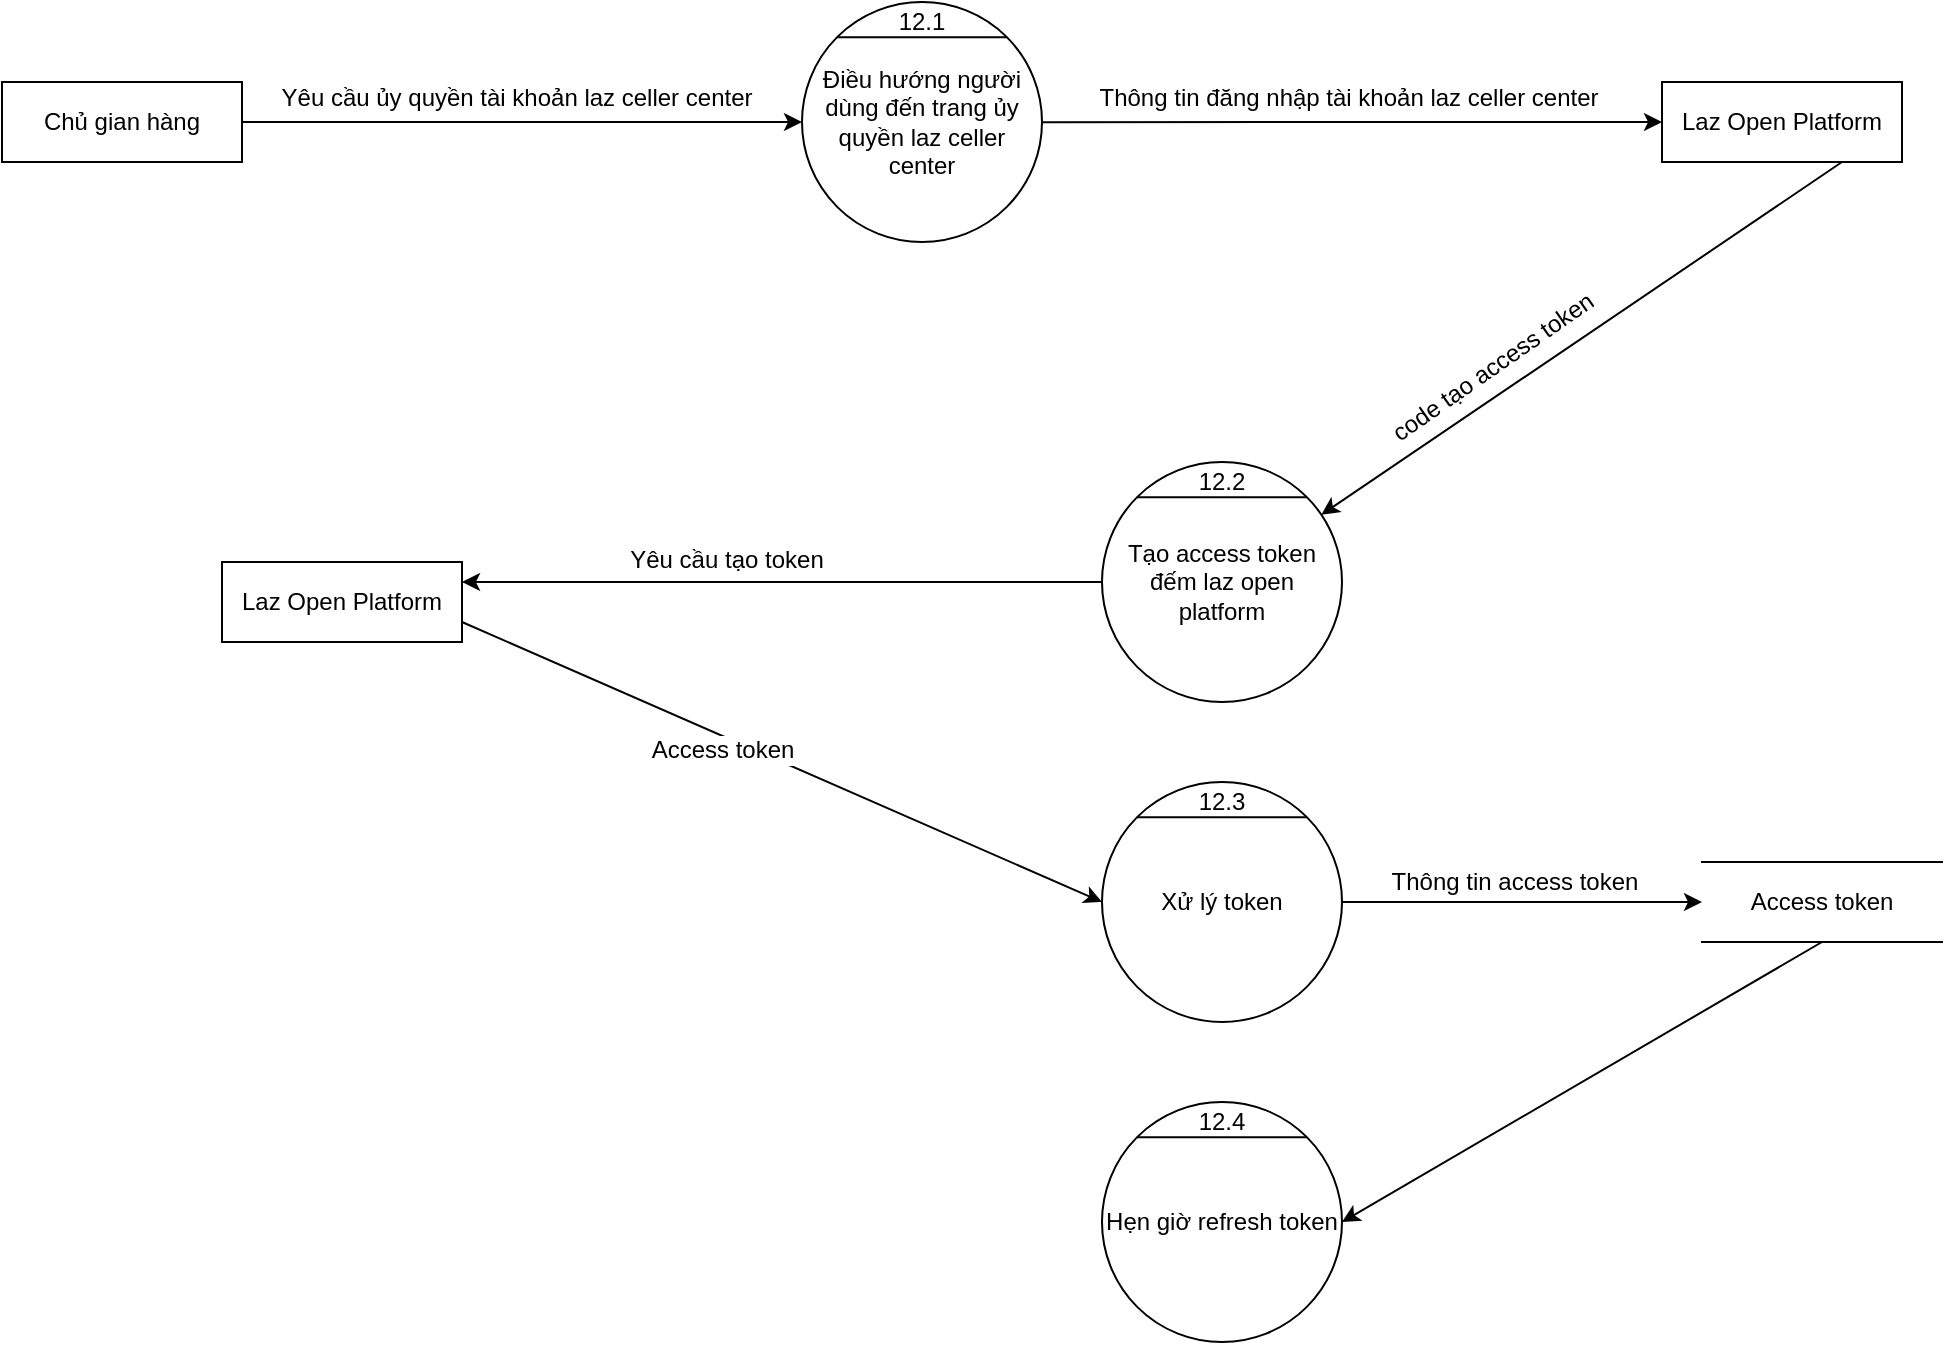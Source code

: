 <mxfile version="13.9.2" type="github">
  <diagram id="SLStGJWWbtIfWfqQh3Ac" name="Page-1">
    <mxGraphModel dx="942" dy="525" grid="1" gridSize="10" guides="1" tooltips="1" connect="1" arrows="1" fold="1" page="1" pageScale="1" pageWidth="850" pageHeight="1100" math="0" shadow="0">
      <root>
        <mxCell id="0" />
        <mxCell id="1" parent="0" />
        <mxCell id="R5PGrLvmycQfad8IWAgw-1" value="Chủ gian hàng" style="rounded=0;whiteSpace=wrap;html=1;" vertex="1" parent="1">
          <mxGeometry x="10" y="90" width="120" height="40" as="geometry" />
        </mxCell>
        <mxCell id="R5PGrLvmycQfad8IWAgw-5" value="" style="group" vertex="1" connectable="0" parent="1">
          <mxGeometry x="410" y="50" width="120" height="120" as="geometry" />
        </mxCell>
        <mxCell id="R5PGrLvmycQfad8IWAgw-2" value="Điều hướng người dùng đến trang ủy quyền laz celler center" style="ellipse;whiteSpace=wrap;html=1;aspect=fixed;" vertex="1" parent="R5PGrLvmycQfad8IWAgw-5">
          <mxGeometry width="120" height="120" as="geometry" />
        </mxCell>
        <mxCell id="R5PGrLvmycQfad8IWAgw-3" value="" style="endArrow=none;html=1;exitX=0;exitY=0;exitDx=0;exitDy=0;entryX=1;entryY=0;entryDx=0;entryDy=0;" edge="1" parent="R5PGrLvmycQfad8IWAgw-5" source="R5PGrLvmycQfad8IWAgw-2" target="R5PGrLvmycQfad8IWAgw-2">
          <mxGeometry width="50" height="50" relative="1" as="geometry">
            <mxPoint x="-110" y="110" as="sourcePoint" />
            <mxPoint x="-60" y="60" as="targetPoint" />
          </mxGeometry>
        </mxCell>
        <mxCell id="R5PGrLvmycQfad8IWAgw-4" value="12.1" style="text;html=1;strokeColor=none;fillColor=none;align=center;verticalAlign=middle;whiteSpace=wrap;rounded=0;" vertex="1" parent="R5PGrLvmycQfad8IWAgw-5">
          <mxGeometry x="40" width="40" height="20" as="geometry" />
        </mxCell>
        <mxCell id="R5PGrLvmycQfad8IWAgw-6" value="" style="group" vertex="1" connectable="0" parent="1">
          <mxGeometry x="560" y="280" width="120" height="120" as="geometry" />
        </mxCell>
        <mxCell id="R5PGrLvmycQfad8IWAgw-7" value="Tạo access token đếm laz open platform" style="ellipse;whiteSpace=wrap;html=1;aspect=fixed;" vertex="1" parent="R5PGrLvmycQfad8IWAgw-6">
          <mxGeometry width="120" height="120" as="geometry" />
        </mxCell>
        <mxCell id="R5PGrLvmycQfad8IWAgw-8" value="" style="endArrow=none;html=1;exitX=0;exitY=0;exitDx=0;exitDy=0;entryX=1;entryY=0;entryDx=0;entryDy=0;" edge="1" parent="R5PGrLvmycQfad8IWAgw-6" source="R5PGrLvmycQfad8IWAgw-7" target="R5PGrLvmycQfad8IWAgw-7">
          <mxGeometry width="50" height="50" relative="1" as="geometry">
            <mxPoint x="-110" y="110" as="sourcePoint" />
            <mxPoint x="-60" y="60" as="targetPoint" />
          </mxGeometry>
        </mxCell>
        <mxCell id="R5PGrLvmycQfad8IWAgw-9" value="12.2" style="text;html=1;strokeColor=none;fillColor=none;align=center;verticalAlign=middle;whiteSpace=wrap;rounded=0;" vertex="1" parent="R5PGrLvmycQfad8IWAgw-6">
          <mxGeometry x="40" width="40" height="20" as="geometry" />
        </mxCell>
        <mxCell id="R5PGrLvmycQfad8IWAgw-10" value="" style="group" vertex="1" connectable="0" parent="1">
          <mxGeometry x="560" y="440" width="120" height="120" as="geometry" />
        </mxCell>
        <mxCell id="R5PGrLvmycQfad8IWAgw-11" value="Xử lý token" style="ellipse;whiteSpace=wrap;html=1;aspect=fixed;" vertex="1" parent="R5PGrLvmycQfad8IWAgw-10">
          <mxGeometry width="120" height="120" as="geometry" />
        </mxCell>
        <mxCell id="R5PGrLvmycQfad8IWAgw-12" value="" style="endArrow=none;html=1;exitX=0;exitY=0;exitDx=0;exitDy=0;entryX=1;entryY=0;entryDx=0;entryDy=0;" edge="1" parent="R5PGrLvmycQfad8IWAgw-10" source="R5PGrLvmycQfad8IWAgw-11" target="R5PGrLvmycQfad8IWAgw-11">
          <mxGeometry width="50" height="50" relative="1" as="geometry">
            <mxPoint x="-110" y="110" as="sourcePoint" />
            <mxPoint x="-60" y="60" as="targetPoint" />
          </mxGeometry>
        </mxCell>
        <mxCell id="R5PGrLvmycQfad8IWAgw-13" value="12.3" style="text;html=1;strokeColor=none;fillColor=none;align=center;verticalAlign=middle;whiteSpace=wrap;rounded=0;" vertex="1" parent="R5PGrLvmycQfad8IWAgw-10">
          <mxGeometry x="40" width="40" height="20" as="geometry" />
        </mxCell>
        <mxCell id="R5PGrLvmycQfad8IWAgw-14" value="Laz Open Platform" style="rounded=0;whiteSpace=wrap;html=1;" vertex="1" parent="1">
          <mxGeometry x="840" y="90" width="120" height="40" as="geometry" />
        </mxCell>
        <mxCell id="R5PGrLvmycQfad8IWAgw-15" value="" style="endArrow=classic;html=1;exitX=1;exitY=0.5;exitDx=0;exitDy=0;" edge="1" parent="1" source="R5PGrLvmycQfad8IWAgw-1" target="R5PGrLvmycQfad8IWAgw-2">
          <mxGeometry width="50" height="50" relative="1" as="geometry">
            <mxPoint x="160" y="280" as="sourcePoint" />
            <mxPoint x="210" y="230" as="targetPoint" />
          </mxGeometry>
        </mxCell>
        <mxCell id="R5PGrLvmycQfad8IWAgw-17" value="Yêu cầu ủy quyền tài khoản laz celler center" style="edgeLabel;html=1;align=center;verticalAlign=middle;resizable=0;points=[];rotation=0;fontSize=12;" vertex="1" connectable="0" parent="R5PGrLvmycQfad8IWAgw-15">
          <mxGeometry x="-0.202" y="-2" relative="1" as="geometry">
            <mxPoint x="25.52" y="-14" as="offset" />
          </mxGeometry>
        </mxCell>
        <mxCell id="R5PGrLvmycQfad8IWAgw-18" value="" style="endArrow=classic;html=1;fontSize=12;" edge="1" parent="1" source="R5PGrLvmycQfad8IWAgw-2" target="R5PGrLvmycQfad8IWAgw-14">
          <mxGeometry width="50" height="50" relative="1" as="geometry">
            <mxPoint x="640" y="290" as="sourcePoint" />
            <mxPoint x="690" y="240" as="targetPoint" />
          </mxGeometry>
        </mxCell>
        <mxCell id="R5PGrLvmycQfad8IWAgw-19" value="Thông tin đăng nhập tài khoản laz celler center" style="edgeLabel;html=1;align=center;verticalAlign=middle;resizable=0;points=[];fontSize=12;rotation=0;" vertex="1" connectable="0" parent="R5PGrLvmycQfad8IWAgw-18">
          <mxGeometry x="-0.435" y="2" relative="1" as="geometry">
            <mxPoint x="65" y="-10.0" as="offset" />
          </mxGeometry>
        </mxCell>
        <mxCell id="R5PGrLvmycQfad8IWAgw-20" value="" style="endArrow=classic;html=1;fontSize=12;exitX=0.75;exitY=1;exitDx=0;exitDy=0;" edge="1" parent="1" source="R5PGrLvmycQfad8IWAgw-14" target="R5PGrLvmycQfad8IWAgw-7">
          <mxGeometry width="50" height="50" relative="1" as="geometry">
            <mxPoint x="740" y="320" as="sourcePoint" />
            <mxPoint x="790" y="270" as="targetPoint" />
          </mxGeometry>
        </mxCell>
        <mxCell id="R5PGrLvmycQfad8IWAgw-21" value="code tạo access token" style="edgeLabel;html=1;align=center;verticalAlign=middle;resizable=0;points=[];fontSize=12;rotation=-35;" vertex="1" connectable="0" parent="R5PGrLvmycQfad8IWAgw-20">
          <mxGeometry x="0.263" y="2" relative="1" as="geometry">
            <mxPoint x="-12.43" y="-10.44" as="offset" />
          </mxGeometry>
        </mxCell>
        <mxCell id="R5PGrLvmycQfad8IWAgw-22" value="Laz Open Platform" style="rounded=0;whiteSpace=wrap;html=1;" vertex="1" parent="1">
          <mxGeometry x="120" y="330" width="120" height="40" as="geometry" />
        </mxCell>
        <mxCell id="R5PGrLvmycQfad8IWAgw-24" value="" style="endArrow=classic;html=1;fontSize=12;entryX=1;entryY=0.25;entryDx=0;entryDy=0;" edge="1" parent="1" source="R5PGrLvmycQfad8IWAgw-7" target="R5PGrLvmycQfad8IWAgw-22">
          <mxGeometry width="50" height="50" relative="1" as="geometry">
            <mxPoint x="820" y="420" as="sourcePoint" />
            <mxPoint x="300" y="470" as="targetPoint" />
          </mxGeometry>
        </mxCell>
        <mxCell id="R5PGrLvmycQfad8IWAgw-25" value="Yêu cầu tạo token" style="edgeLabel;html=1;align=center;verticalAlign=middle;resizable=0;points=[];fontSize=12;" vertex="1" connectable="0" parent="R5PGrLvmycQfad8IWAgw-24">
          <mxGeometry x="0.175" y="2" relative="1" as="geometry">
            <mxPoint y="-13" as="offset" />
          </mxGeometry>
        </mxCell>
        <mxCell id="R5PGrLvmycQfad8IWAgw-26" value="" style="endArrow=classic;html=1;fontSize=12;exitX=1;exitY=0.75;exitDx=0;exitDy=0;entryX=0;entryY=0.5;entryDx=0;entryDy=0;" edge="1" parent="1" source="R5PGrLvmycQfad8IWAgw-22" target="R5PGrLvmycQfad8IWAgw-11">
          <mxGeometry width="50" height="50" relative="1" as="geometry">
            <mxPoint x="330" y="540" as="sourcePoint" />
            <mxPoint x="540" y="490" as="targetPoint" />
          </mxGeometry>
        </mxCell>
        <mxCell id="R5PGrLvmycQfad8IWAgw-27" value="Access token" style="edgeLabel;html=1;align=center;verticalAlign=middle;resizable=0;points=[];fontSize=12;" vertex="1" connectable="0" parent="R5PGrLvmycQfad8IWAgw-26">
          <mxGeometry x="-0.231" y="-2" relative="1" as="geometry">
            <mxPoint x="7" y="8" as="offset" />
          </mxGeometry>
        </mxCell>
        <mxCell id="R5PGrLvmycQfad8IWAgw-28" value="Access token" style="shape=partialRectangle;whiteSpace=wrap;html=1;left=0;right=0;fillColor=none;fontSize=12;" vertex="1" parent="1">
          <mxGeometry x="860" y="480" width="120" height="40" as="geometry" />
        </mxCell>
        <mxCell id="R5PGrLvmycQfad8IWAgw-29" value="" style="endArrow=classic;html=1;fontSize=12;exitX=1;exitY=0.5;exitDx=0;exitDy=0;entryX=0;entryY=0.5;entryDx=0;entryDy=0;" edge="1" parent="1" source="R5PGrLvmycQfad8IWAgw-11" target="R5PGrLvmycQfad8IWAgw-28">
          <mxGeometry width="50" height="50" relative="1" as="geometry">
            <mxPoint x="720" y="710" as="sourcePoint" />
            <mxPoint x="770" y="660" as="targetPoint" />
          </mxGeometry>
        </mxCell>
        <mxCell id="R5PGrLvmycQfad8IWAgw-30" value="Thông tin access token" style="edgeLabel;html=1;align=center;verticalAlign=middle;resizable=0;points=[];fontSize=12;rotation=0;" vertex="1" connectable="0" parent="R5PGrLvmycQfad8IWAgw-29">
          <mxGeometry x="-0.415" y="-1" relative="1" as="geometry">
            <mxPoint x="32.79" y="-11" as="offset" />
          </mxGeometry>
        </mxCell>
        <mxCell id="R5PGrLvmycQfad8IWAgw-31" value="" style="group" vertex="1" connectable="0" parent="1">
          <mxGeometry x="560" y="600" width="120" height="120" as="geometry" />
        </mxCell>
        <mxCell id="R5PGrLvmycQfad8IWAgw-32" value="Hẹn giờ refresh token" style="ellipse;whiteSpace=wrap;html=1;aspect=fixed;" vertex="1" parent="R5PGrLvmycQfad8IWAgw-31">
          <mxGeometry width="120" height="120" as="geometry" />
        </mxCell>
        <mxCell id="R5PGrLvmycQfad8IWAgw-33" value="" style="endArrow=none;html=1;exitX=0;exitY=0;exitDx=0;exitDy=0;entryX=1;entryY=0;entryDx=0;entryDy=0;" edge="1" parent="R5PGrLvmycQfad8IWAgw-31" source="R5PGrLvmycQfad8IWAgw-32" target="R5PGrLvmycQfad8IWAgw-32">
          <mxGeometry width="50" height="50" relative="1" as="geometry">
            <mxPoint x="-110" y="110" as="sourcePoint" />
            <mxPoint x="-60" y="60" as="targetPoint" />
          </mxGeometry>
        </mxCell>
        <mxCell id="R5PGrLvmycQfad8IWAgw-34" value="12.4" style="text;html=1;strokeColor=none;fillColor=none;align=center;verticalAlign=middle;whiteSpace=wrap;rounded=0;" vertex="1" parent="R5PGrLvmycQfad8IWAgw-31">
          <mxGeometry x="40" width="40" height="20" as="geometry" />
        </mxCell>
        <mxCell id="R5PGrLvmycQfad8IWAgw-35" value="" style="endArrow=classic;html=1;fontSize=12;exitX=0.5;exitY=1;exitDx=0;exitDy=0;entryX=1;entryY=0.5;entryDx=0;entryDy=0;" edge="1" parent="1" source="R5PGrLvmycQfad8IWAgw-28" target="R5PGrLvmycQfad8IWAgw-32">
          <mxGeometry width="50" height="50" relative="1" as="geometry">
            <mxPoint x="830" y="670" as="sourcePoint" />
            <mxPoint x="740" y="635" as="targetPoint" />
          </mxGeometry>
        </mxCell>
      </root>
    </mxGraphModel>
  </diagram>
</mxfile>
